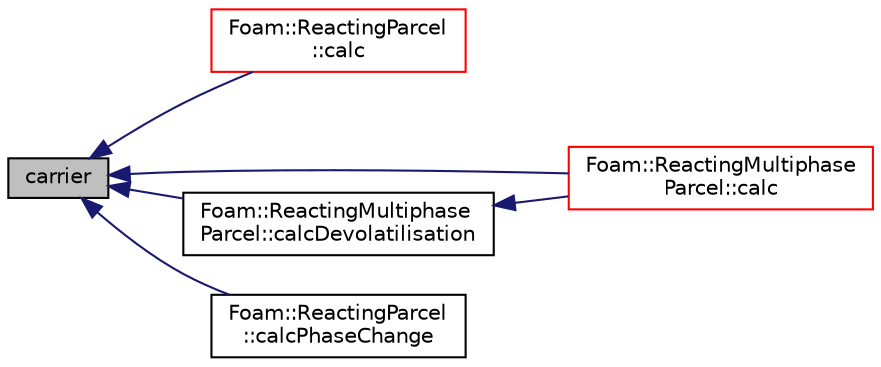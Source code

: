digraph "carrier"
{
  bgcolor="transparent";
  edge [fontname="Helvetica",fontsize="10",labelfontname="Helvetica",labelfontsize="10"];
  node [fontname="Helvetica",fontsize="10",shape=record];
  rankdir="LR";
  Node1 [label="carrier",height=0.2,width=0.4,color="black", fillcolor="grey75", style="filled", fontcolor="black"];
  Node1 -> Node2 [dir="back",color="midnightblue",fontsize="10",style="solid",fontname="Helvetica"];
  Node2 [label="Foam::ReactingParcel\l::calc",height=0.2,width=0.4,color="red",URL="$a02136.html#a6a46515d02de32cba752f8c0cdd512e9",tooltip="Update parcel properties over the time interval. "];
  Node1 -> Node3 [dir="back",color="midnightblue",fontsize="10",style="solid",fontname="Helvetica"];
  Node3 [label="Foam::ReactingMultiphase\lParcel::calc",height=0.2,width=0.4,color="red",URL="$a02131.html#a6a46515d02de32cba752f8c0cdd512e9",tooltip="Update parcel properties over the time interval. "];
  Node1 -> Node4 [dir="back",color="midnightblue",fontsize="10",style="solid",fontname="Helvetica"];
  Node4 [label="Foam::ReactingMultiphase\lParcel::calcDevolatilisation",height=0.2,width=0.4,color="black",URL="$a02131.html#a0124a201bfbc9defc8ee759127c72add",tooltip="Calculate Devolatilisation. "];
  Node4 -> Node3 [dir="back",color="midnightblue",fontsize="10",style="solid",fontname="Helvetica"];
  Node1 -> Node5 [dir="back",color="midnightblue",fontsize="10",style="solid",fontname="Helvetica"];
  Node5 [label="Foam::ReactingParcel\l::calcPhaseChange",height=0.2,width=0.4,color="black",URL="$a02136.html#a5b56a067700e6158ee77c1f7f4844b6b",tooltip="Calculate Phase change. "];
}
